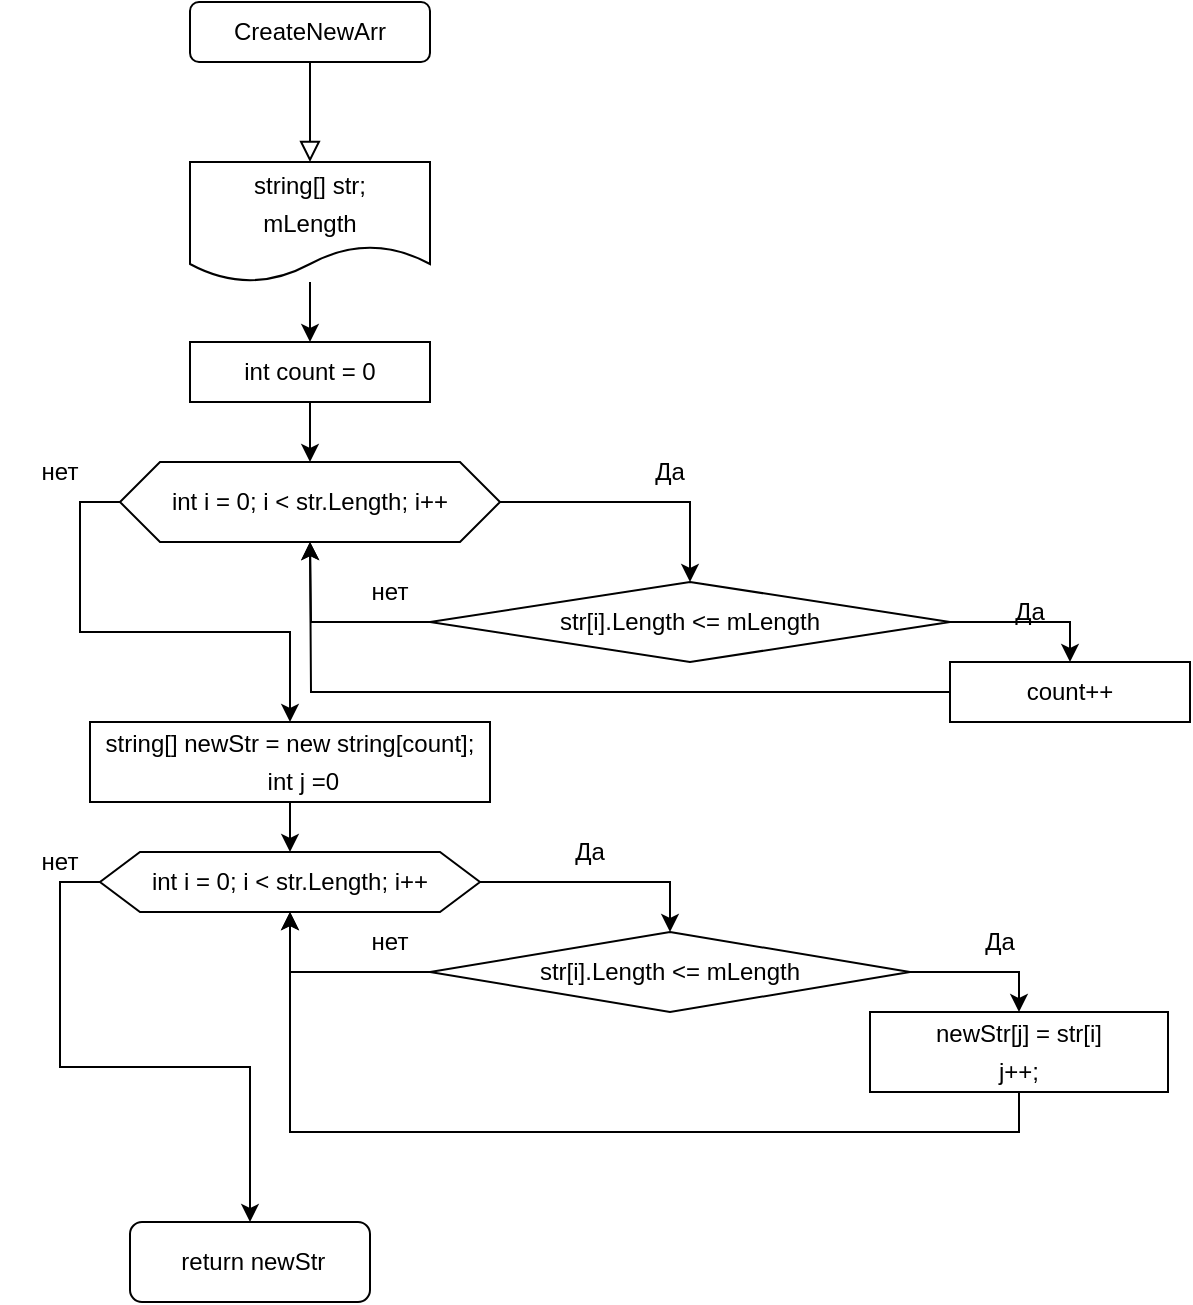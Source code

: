 <mxfile version="20.7.4" type="device"><diagram id="C5RBs43oDa-KdzZeNtuy" name="Page-1"><mxGraphModel dx="714" dy="451" grid="1" gridSize="10" guides="1" tooltips="1" connect="1" arrows="1" fold="1" page="1" pageScale="1" pageWidth="827" pageHeight="1169" math="0" shadow="0"><root><mxCell id="WIyWlLk6GJQsqaUBKTNV-0"/><mxCell id="WIyWlLk6GJQsqaUBKTNV-1" parent="WIyWlLk6GJQsqaUBKTNV-0"/><mxCell id="WIyWlLk6GJQsqaUBKTNV-2" value="" style="rounded=0;html=1;jettySize=auto;orthogonalLoop=1;fontSize=11;endArrow=block;endFill=0;endSize=8;strokeWidth=1;shadow=0;labelBackgroundColor=none;edgeStyle=orthogonalEdgeStyle;" parent="WIyWlLk6GJQsqaUBKTNV-1" edge="1"><mxGeometry relative="1" as="geometry"><mxPoint x="220" y="120" as="sourcePoint"/><mxPoint x="220" y="170" as="targetPoint"/></mxGeometry></mxCell><mxCell id="8zZjPjva2NvjvMsQe-9u-3" style="edgeStyle=orthogonalEdgeStyle;rounded=0;orthogonalLoop=1;jettySize=auto;html=1;entryX=0.5;entryY=0;entryDx=0;entryDy=0;" edge="1" parent="WIyWlLk6GJQsqaUBKTNV-1" source="8zZjPjva2NvjvMsQe-9u-1" target="8zZjPjva2NvjvMsQe-9u-2"><mxGeometry relative="1" as="geometry"/></mxCell><mxCell id="8zZjPjva2NvjvMsQe-9u-1" value="&lt;div style=&quot;line-height: 19px;&quot;&gt;string[] str;&lt;/div&gt;&lt;div style=&quot;line-height: 19px;&quot;&gt;&lt;div style=&quot;line-height: 19px;&quot;&gt;mLength&lt;/div&gt;&lt;/div&gt;" style="shape=document;whiteSpace=wrap;html=1;boundedLbl=1;rounded=0;" vertex="1" parent="WIyWlLk6GJQsqaUBKTNV-1"><mxGeometry x="160" y="170" width="120" height="60" as="geometry"/></mxCell><mxCell id="8zZjPjva2NvjvMsQe-9u-4" style="edgeStyle=orthogonalEdgeStyle;rounded=0;orthogonalLoop=1;jettySize=auto;html=1;exitX=0.5;exitY=1;exitDx=0;exitDy=0;entryX=0.5;entryY=0;entryDx=0;entryDy=0;" edge="1" parent="WIyWlLk6GJQsqaUBKTNV-1" source="8zZjPjva2NvjvMsQe-9u-2" target="8zZjPjva2NvjvMsQe-9u-33"><mxGeometry relative="1" as="geometry"><mxPoint x="220" y="320" as="targetPoint"/></mxGeometry></mxCell><mxCell id="8zZjPjva2NvjvMsQe-9u-2" value="&lt;div style=&quot;line-height: 19px;&quot;&gt;int count = 0&lt;/div&gt;" style="rounded=0;whiteSpace=wrap;html=1;" vertex="1" parent="WIyWlLk6GJQsqaUBKTNV-1"><mxGeometry x="160" y="260" width="120" height="30" as="geometry"/></mxCell><mxCell id="8zZjPjva2NvjvMsQe-9u-9" style="edgeStyle=orthogonalEdgeStyle;rounded=0;orthogonalLoop=1;jettySize=auto;html=1;" edge="1" parent="WIyWlLk6GJQsqaUBKTNV-1" source="8zZjPjva2NvjvMsQe-9u-8"><mxGeometry relative="1" as="geometry"><mxPoint x="220" y="360" as="targetPoint"/></mxGeometry></mxCell><mxCell id="8zZjPjva2NvjvMsQe-9u-8" value="&lt;div style=&quot;line-height: 19px;&quot;&gt;count++&lt;/div&gt;" style="rounded=0;whiteSpace=wrap;html=1;" vertex="1" parent="WIyWlLk6GJQsqaUBKTNV-1"><mxGeometry x="540" y="420" width="120" height="30" as="geometry"/></mxCell><mxCell id="8zZjPjva2NvjvMsQe-9u-14" style="edgeStyle=orthogonalEdgeStyle;rounded=0;orthogonalLoop=1;jettySize=auto;html=1;exitX=0.5;exitY=1;exitDx=0;exitDy=0;" edge="1" parent="WIyWlLk6GJQsqaUBKTNV-1" source="8zZjPjva2NvjvMsQe-9u-13" target="8zZjPjva2NvjvMsQe-9u-15"><mxGeometry relative="1" as="geometry"><mxPoint x="210" y="520" as="targetPoint"/></mxGeometry></mxCell><mxCell id="8zZjPjva2NvjvMsQe-9u-13" value="&lt;div style=&quot;line-height: 19px;&quot;&gt;&lt;div style=&quot;&quot;&gt;string[] newStr = new string[count];&lt;/div&gt;&lt;div style=&quot;&quot;&gt;&amp;nbsp; &amp;nbsp; int j =0&lt;/div&gt;&lt;/div&gt;" style="rounded=0;whiteSpace=wrap;html=1;" vertex="1" parent="WIyWlLk6GJQsqaUBKTNV-1"><mxGeometry x="110" y="450" width="200" height="40" as="geometry"/></mxCell><mxCell id="8zZjPjva2NvjvMsQe-9u-19" style="edgeStyle=orthogonalEdgeStyle;rounded=0;orthogonalLoop=1;jettySize=auto;html=1;exitX=1;exitY=0.5;exitDx=0;exitDy=0;entryX=0.5;entryY=0;entryDx=0;entryDy=0;" edge="1" parent="WIyWlLk6GJQsqaUBKTNV-1" source="8zZjPjva2NvjvMsQe-9u-15" target="8zZjPjva2NvjvMsQe-9u-17"><mxGeometry relative="1" as="geometry"/></mxCell><mxCell id="8zZjPjva2NvjvMsQe-9u-23" style="edgeStyle=orthogonalEdgeStyle;rounded=0;orthogonalLoop=1;jettySize=auto;html=1;exitX=0;exitY=0.5;exitDx=0;exitDy=0;entryX=0.5;entryY=0;entryDx=0;entryDy=0;" edge="1" parent="WIyWlLk6GJQsqaUBKTNV-1" source="8zZjPjva2NvjvMsQe-9u-15" target="8zZjPjva2NvjvMsQe-9u-35"><mxGeometry relative="1" as="geometry"><mxPoint x="190" y="765" as="targetPoint"/></mxGeometry></mxCell><mxCell id="8zZjPjva2NvjvMsQe-9u-15" value="&lt;div style=&quot;line-height: 19px;&quot;&gt;int i = 0; i &amp;lt; str.Length; i++&lt;/div&gt;" style="shape=hexagon;perimeter=hexagonPerimeter2;whiteSpace=wrap;html=1;fixedSize=1;rounded=0;" vertex="1" parent="WIyWlLk6GJQsqaUBKTNV-1"><mxGeometry x="115" y="515" width="190" height="30" as="geometry"/></mxCell><mxCell id="8zZjPjva2NvjvMsQe-9u-16" style="edgeStyle=orthogonalEdgeStyle;rounded=0;orthogonalLoop=1;jettySize=auto;html=1;exitX=1;exitY=0.5;exitDx=0;exitDy=0;entryX=0.5;entryY=0;entryDx=0;entryDy=0;" edge="1" parent="WIyWlLk6GJQsqaUBKTNV-1" source="8zZjPjva2NvjvMsQe-9u-17" target="8zZjPjva2NvjvMsQe-9u-18"><mxGeometry relative="1" as="geometry"><mxPoint x="564.483" y="615" as="targetPoint"/></mxGeometry></mxCell><mxCell id="8zZjPjva2NvjvMsQe-9u-43" style="edgeStyle=orthogonalEdgeStyle;rounded=0;orthogonalLoop=1;jettySize=auto;html=1;exitX=0;exitY=0.5;exitDx=0;exitDy=0;entryX=0.5;entryY=1;entryDx=0;entryDy=0;fontFamily=Times New Roman;" edge="1" parent="WIyWlLk6GJQsqaUBKTNV-1" source="8zZjPjva2NvjvMsQe-9u-17" target="8zZjPjva2NvjvMsQe-9u-15"><mxGeometry relative="1" as="geometry"/></mxCell><mxCell id="8zZjPjva2NvjvMsQe-9u-17" value="&lt;div style=&quot;line-height: 19px;&quot;&gt;&lt;div style=&quot;line-height: 19px;&quot;&gt;str[i].Length &amp;lt;= mLength&lt;/div&gt;&lt;/div&gt;" style="rhombus;whiteSpace=wrap;html=1;rounded=0;" vertex="1" parent="WIyWlLk6GJQsqaUBKTNV-1"><mxGeometry x="280" y="555" width="240" height="40" as="geometry"/></mxCell><mxCell id="8zZjPjva2NvjvMsQe-9u-20" style="edgeStyle=orthogonalEdgeStyle;rounded=0;orthogonalLoop=1;jettySize=auto;html=1;exitX=0.5;exitY=1;exitDx=0;exitDy=0;entryX=0.5;entryY=1;entryDx=0;entryDy=0;" edge="1" parent="WIyWlLk6GJQsqaUBKTNV-1" source="8zZjPjva2NvjvMsQe-9u-18" target="8zZjPjva2NvjvMsQe-9u-15"><mxGeometry relative="1" as="geometry"><mxPoint x="564.5" y="655" as="sourcePoint"/></mxGeometry></mxCell><mxCell id="8zZjPjva2NvjvMsQe-9u-18" value="&lt;div style=&quot;line-height: 19px;&quot;&gt;&lt;div style=&quot;line-height: 19px;&quot;&gt;&lt;div style=&quot;&quot;&gt;newStr[j] = str[i]&lt;/div&gt;&lt;div style=&quot;&quot;&gt;j++;&lt;/div&gt;&lt;/div&gt;&lt;/div&gt;" style="rounded=0;whiteSpace=wrap;html=1;" vertex="1" parent="WIyWlLk6GJQsqaUBKTNV-1"><mxGeometry x="500" y="595" width="149" height="40" as="geometry"/></mxCell><mxCell id="8zZjPjva2NvjvMsQe-9u-24" value="Да" style="text;html=1;strokeColor=none;fillColor=none;align=center;verticalAlign=middle;whiteSpace=wrap;rounded=0;" vertex="1" parent="WIyWlLk6GJQsqaUBKTNV-1"><mxGeometry x="370" y="310" width="60" height="30" as="geometry"/></mxCell><mxCell id="8zZjPjva2NvjvMsQe-9u-25" value="Да" style="text;html=1;strokeColor=none;fillColor=none;align=center;verticalAlign=middle;whiteSpace=wrap;rounded=0;" vertex="1" parent="WIyWlLk6GJQsqaUBKTNV-1"><mxGeometry x="550" y="380" width="60" height="30" as="geometry"/></mxCell><mxCell id="8zZjPjva2NvjvMsQe-9u-26" value="Да" style="text;html=1;strokeColor=none;fillColor=none;align=center;verticalAlign=middle;whiteSpace=wrap;rounded=0;" vertex="1" parent="WIyWlLk6GJQsqaUBKTNV-1"><mxGeometry x="330" y="500" width="60" height="30" as="geometry"/></mxCell><mxCell id="8zZjPjva2NvjvMsQe-9u-28" value="Да" style="text;html=1;strokeColor=none;fillColor=none;align=center;verticalAlign=middle;whiteSpace=wrap;rounded=0;" vertex="1" parent="WIyWlLk6GJQsqaUBKTNV-1"><mxGeometry x="534.5" y="545" width="60" height="30" as="geometry"/></mxCell><mxCell id="8zZjPjva2NvjvMsQe-9u-29" value="нет" style="text;html=1;strokeColor=none;fillColor=none;align=center;verticalAlign=middle;whiteSpace=wrap;rounded=0;" vertex="1" parent="WIyWlLk6GJQsqaUBKTNV-1"><mxGeometry x="230" y="545" width="60" height="30" as="geometry"/></mxCell><mxCell id="8zZjPjva2NvjvMsQe-9u-30" value="нет" style="text;html=1;strokeColor=none;fillColor=none;align=center;verticalAlign=middle;whiteSpace=wrap;rounded=0;" vertex="1" parent="WIyWlLk6GJQsqaUBKTNV-1"><mxGeometry x="65" y="505" width="60" height="30" as="geometry"/></mxCell><mxCell id="8zZjPjva2NvjvMsQe-9u-31" value="нет" style="text;html=1;strokeColor=none;fillColor=none;align=center;verticalAlign=middle;whiteSpace=wrap;rounded=0;" vertex="1" parent="WIyWlLk6GJQsqaUBKTNV-1"><mxGeometry x="230" y="370" width="60" height="30" as="geometry"/></mxCell><mxCell id="8zZjPjva2NvjvMsQe-9u-32" value="нет" style="text;html=1;strokeColor=none;fillColor=none;align=center;verticalAlign=middle;whiteSpace=wrap;rounded=0;" vertex="1" parent="WIyWlLk6GJQsqaUBKTNV-1"><mxGeometry x="65" y="310" width="60" height="30" as="geometry"/></mxCell><mxCell id="8zZjPjva2NvjvMsQe-9u-37" style="edgeStyle=orthogonalEdgeStyle;rounded=0;orthogonalLoop=1;jettySize=auto;html=1;exitX=1;exitY=0.5;exitDx=0;exitDy=0;entryX=0.5;entryY=0;entryDx=0;entryDy=0;fontFamily=Times New Roman;" edge="1" parent="WIyWlLk6GJQsqaUBKTNV-1" source="8zZjPjva2NvjvMsQe-9u-33" target="8zZjPjva2NvjvMsQe-9u-34"><mxGeometry relative="1" as="geometry"/></mxCell><mxCell id="8zZjPjva2NvjvMsQe-9u-38" style="edgeStyle=orthogonalEdgeStyle;rounded=0;orthogonalLoop=1;jettySize=auto;html=1;exitX=0;exitY=0.5;exitDx=0;exitDy=0;entryX=0.5;entryY=0;entryDx=0;entryDy=0;fontFamily=Times New Roman;" edge="1" parent="WIyWlLk6GJQsqaUBKTNV-1" source="8zZjPjva2NvjvMsQe-9u-33" target="8zZjPjva2NvjvMsQe-9u-13"><mxGeometry relative="1" as="geometry"/></mxCell><mxCell id="8zZjPjva2NvjvMsQe-9u-33" value="&lt;div style=&quot;line-height: 19px;&quot;&gt;int i = 0; i &amp;lt; str.Length; i++&lt;/div&gt;" style="shape=hexagon;perimeter=hexagonPerimeter2;whiteSpace=wrap;html=1;fixedSize=1;rounded=0;" vertex="1" parent="WIyWlLk6GJQsqaUBKTNV-1"><mxGeometry x="125" y="320" width="190" height="40" as="geometry"/></mxCell><mxCell id="8zZjPjva2NvjvMsQe-9u-39" style="edgeStyle=orthogonalEdgeStyle;rounded=0;orthogonalLoop=1;jettySize=auto;html=1;exitX=1;exitY=0.5;exitDx=0;exitDy=0;entryX=0.5;entryY=0;entryDx=0;entryDy=0;fontFamily=Times New Roman;" edge="1" parent="WIyWlLk6GJQsqaUBKTNV-1" source="8zZjPjva2NvjvMsQe-9u-34" target="8zZjPjva2NvjvMsQe-9u-8"><mxGeometry relative="1" as="geometry"/></mxCell><mxCell id="8zZjPjva2NvjvMsQe-9u-41" style="edgeStyle=orthogonalEdgeStyle;rounded=0;orthogonalLoop=1;jettySize=auto;html=1;fontFamily=Times New Roman;" edge="1" parent="WIyWlLk6GJQsqaUBKTNV-1" source="8zZjPjva2NvjvMsQe-9u-34"><mxGeometry relative="1" as="geometry"><mxPoint x="220" y="360" as="targetPoint"/></mxGeometry></mxCell><mxCell id="8zZjPjva2NvjvMsQe-9u-34" value="&lt;div style=&quot;line-height: 19px;&quot;&gt;str[i].Length &amp;lt;= mLength&lt;/div&gt;" style="rhombus;whiteSpace=wrap;html=1;rounded=0;" vertex="1" parent="WIyWlLk6GJQsqaUBKTNV-1"><mxGeometry x="280" y="380" width="260" height="40" as="geometry"/></mxCell><mxCell id="8zZjPjva2NvjvMsQe-9u-35" value="&lt;span style=&quot;font-family: Helvetica;&quot;&gt;&amp;nbsp;return newStr&lt;/span&gt;" style="rounded=1;whiteSpace=wrap;html=1;fontFamily=Times New Roman;" vertex="1" parent="WIyWlLk6GJQsqaUBKTNV-1"><mxGeometry x="130" y="700" width="120" height="40" as="geometry"/></mxCell><mxCell id="8zZjPjva2NvjvMsQe-9u-36" value="&lt;span style=&quot;font-family: Helvetica;&quot;&gt;CreateNewArr&lt;/span&gt;" style="rounded=1;whiteSpace=wrap;html=1;fontFamily=Times New Roman;" vertex="1" parent="WIyWlLk6GJQsqaUBKTNV-1"><mxGeometry x="160" y="90" width="120" height="30" as="geometry"/></mxCell></root></mxGraphModel></diagram></mxfile>
